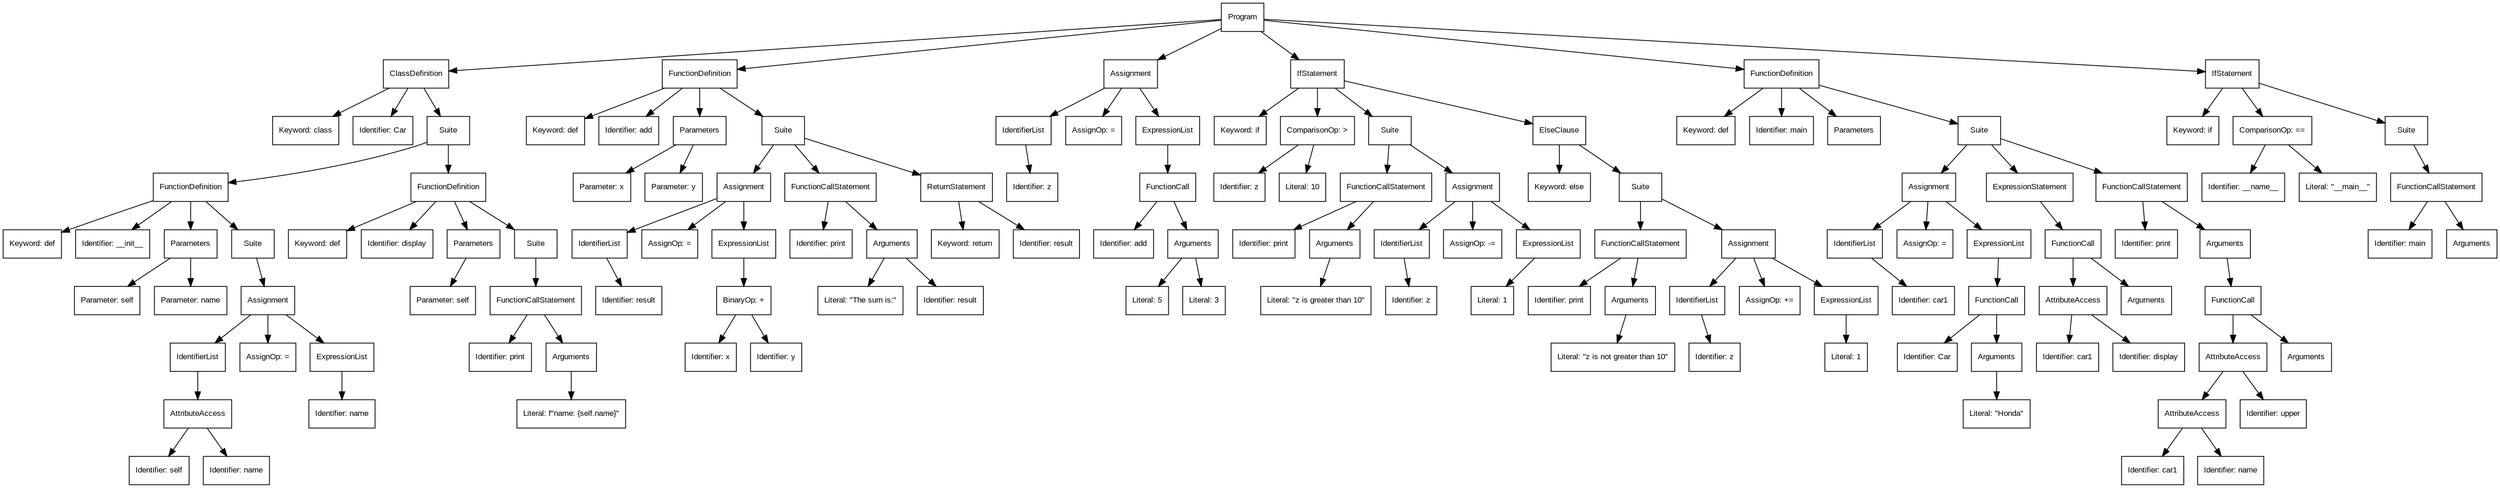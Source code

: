 digraph ParseTree {
  node [shape=box, fontname="Arial", fontsize=10];
  node0 [label="Program"];
  node1 [label="ClassDefinition"];
  node2 [label="Keyword: class"];
  node1 -> node2;
  node3 [label="Identifier: Car"];
  node1 -> node3;
  node4 [label="Suite"];
  node5 [label="FunctionDefinition"];
  node6 [label="Keyword: def"];
  node5 -> node6;
  node7 [label="Identifier: __init__"];
  node5 -> node7;
  node8 [label="Parameters"];
  node9 [label="Parameter: self"];
  node8 -> node9;
  node10 [label="Parameter: name"];
  node8 -> node10;
  node5 -> node8;
  node11 [label="Suite"];
  node12 [label="Assignment"];
  node13 [label="IdentifierList"];
  node14 [label="AttributeAccess"];
  node15 [label="Identifier: self"];
  node14 -> node15;
  node16 [label="Identifier: name"];
  node14 -> node16;
  node13 -> node14;
  node12 -> node13;
  node17 [label="AssignOp: ="];
  node12 -> node17;
  node18 [label="ExpressionList"];
  node19 [label="Identifier: name"];
  node18 -> node19;
  node12 -> node18;
  node11 -> node12;
  node5 -> node11;
  node4 -> node5;
  node20 [label="FunctionDefinition"];
  node21 [label="Keyword: def"];
  node20 -> node21;
  node22 [label="Identifier: display"];
  node20 -> node22;
  node23 [label="Parameters"];
  node24 [label="Parameter: self"];
  node23 -> node24;
  node20 -> node23;
  node25 [label="Suite"];
  node26 [label="FunctionCallStatement"];
  node27 [label="Identifier: print"];
  node26 -> node27;
  node28 [label="Arguments"];
  node29 [label="Literal: f\"name: {self.name}\""];
  node28 -> node29;
  node26 -> node28;
  node25 -> node26;
  node20 -> node25;
  node4 -> node20;
  node1 -> node4;
  node0 -> node1;
  node30 [label="FunctionDefinition"];
  node31 [label="Keyword: def"];
  node30 -> node31;
  node32 [label="Identifier: add"];
  node30 -> node32;
  node33 [label="Parameters"];
  node34 [label="Parameter: x"];
  node33 -> node34;
  node35 [label="Parameter: y"];
  node33 -> node35;
  node30 -> node33;
  node36 [label="Suite"];
  node37 [label="Assignment"];
  node38 [label="IdentifierList"];
  node39 [label="Identifier: result"];
  node38 -> node39;
  node37 -> node38;
  node40 [label="AssignOp: ="];
  node37 -> node40;
  node41 [label="ExpressionList"];
  node42 [label="BinaryOp: +"];
  node43 [label="Identifier: x"];
  node42 -> node43;
  node44 [label="Identifier: y"];
  node42 -> node44;
  node41 -> node42;
  node37 -> node41;
  node36 -> node37;
  node45 [label="FunctionCallStatement"];
  node46 [label="Identifier: print"];
  node45 -> node46;
  node47 [label="Arguments"];
  node48 [label="Literal: \"The sum is:\""];
  node47 -> node48;
  node49 [label="Identifier: result"];
  node47 -> node49;
  node45 -> node47;
  node36 -> node45;
  node50 [label="ReturnStatement"];
  node51 [label="Keyword: return"];
  node50 -> node51;
  node52 [label="Identifier: result"];
  node50 -> node52;
  node36 -> node50;
  node30 -> node36;
  node0 -> node30;
  node53 [label="Assignment"];
  node54 [label="IdentifierList"];
  node55 [label="Identifier: z"];
  node54 -> node55;
  node53 -> node54;
  node56 [label="AssignOp: ="];
  node53 -> node56;
  node57 [label="ExpressionList"];
  node58 [label="FunctionCall"];
  node59 [label="Identifier: add"];
  node58 -> node59;
  node60 [label="Arguments"];
  node61 [label="Literal: 5"];
  node60 -> node61;
  node62 [label="Literal: 3"];
  node60 -> node62;
  node58 -> node60;
  node57 -> node58;
  node53 -> node57;
  node0 -> node53;
  node63 [label="IfStatement"];
  node64 [label="Keyword: if"];
  node63 -> node64;
  node65 [label="ComparisonOp: >"];
  node66 [label="Identifier: z"];
  node65 -> node66;
  node67 [label="Literal: 10"];
  node65 -> node67;
  node63 -> node65;
  node68 [label="Suite"];
  node69 [label="FunctionCallStatement"];
  node70 [label="Identifier: print"];
  node69 -> node70;
  node71 [label="Arguments"];
  node72 [label="Literal: \"z is greater than 10\""];
  node71 -> node72;
  node69 -> node71;
  node68 -> node69;
  node73 [label="Assignment"];
  node74 [label="IdentifierList"];
  node75 [label="Identifier: z"];
  node74 -> node75;
  node73 -> node74;
  node76 [label="AssignOp: -="];
  node73 -> node76;
  node77 [label="ExpressionList"];
  node78 [label="Literal: 1"];
  node77 -> node78;
  node73 -> node77;
  node68 -> node73;
  node63 -> node68;
  node79 [label="ElseClause"];
  node80 [label="Keyword: else"];
  node79 -> node80;
  node81 [label="Suite"];
  node82 [label="FunctionCallStatement"];
  node83 [label="Identifier: print"];
  node82 -> node83;
  node84 [label="Arguments"];
  node85 [label="Literal: \"z is not greater than 10\""];
  node84 -> node85;
  node82 -> node84;
  node81 -> node82;
  node86 [label="Assignment"];
  node87 [label="IdentifierList"];
  node88 [label="Identifier: z"];
  node87 -> node88;
  node86 -> node87;
  node89 [label="AssignOp: +="];
  node86 -> node89;
  node90 [label="ExpressionList"];
  node91 [label="Literal: 1"];
  node90 -> node91;
  node86 -> node90;
  node81 -> node86;
  node79 -> node81;
  node63 -> node79;
  node0 -> node63;
  node92 [label="FunctionDefinition"];
  node93 [label="Keyword: def"];
  node92 -> node93;
  node94 [label="Identifier: main"];
  node92 -> node94;
  node95 [label="Parameters"];
  node92 -> node95;
  node96 [label="Suite"];
  node97 [label="Assignment"];
  node98 [label="IdentifierList"];
  node99 [label="Identifier: car1"];
  node98 -> node99;
  node97 -> node98;
  node100 [label="AssignOp: ="];
  node97 -> node100;
  node101 [label="ExpressionList"];
  node102 [label="FunctionCall"];
  node103 [label="Identifier: Car"];
  node102 -> node103;
  node104 [label="Arguments"];
  node105 [label="Literal: \"Honda\""];
  node104 -> node105;
  node102 -> node104;
  node101 -> node102;
  node97 -> node101;
  node96 -> node97;
  node106 [label="ExpressionStatement"];
  node107 [label="FunctionCall"];
  node108 [label="AttributeAccess"];
  node109 [label="Identifier: car1"];
  node108 -> node109;
  node110 [label="Identifier: display"];
  node108 -> node110;
  node107 -> node108;
  node111 [label="Arguments"];
  node107 -> node111;
  node106 -> node107;
  node96 -> node106;
  node112 [label="FunctionCallStatement"];
  node113 [label="Identifier: print"];
  node112 -> node113;
  node114 [label="Arguments"];
  node115 [label="FunctionCall"];
  node116 [label="AttributeAccess"];
  node117 [label="AttributeAccess"];
  node118 [label="Identifier: car1"];
  node117 -> node118;
  node119 [label="Identifier: name"];
  node117 -> node119;
  node116 -> node117;
  node120 [label="Identifier: upper"];
  node116 -> node120;
  node115 -> node116;
  node121 [label="Arguments"];
  node115 -> node121;
  node114 -> node115;
  node112 -> node114;
  node96 -> node112;
  node92 -> node96;
  node0 -> node92;
  node122 [label="IfStatement"];
  node123 [label="Keyword: if"];
  node122 -> node123;
  node124 [label="ComparisonOp: =="];
  node125 [label="Identifier: __name__"];
  node124 -> node125;
  node126 [label="Literal: \"__main__\""];
  node124 -> node126;
  node122 -> node124;
  node127 [label="Suite"];
  node128 [label="FunctionCallStatement"];
  node129 [label="Identifier: main"];
  node128 -> node129;
  node130 [label="Arguments"];
  node128 -> node130;
  node127 -> node128;
  node122 -> node127;
  node0 -> node122;
}
